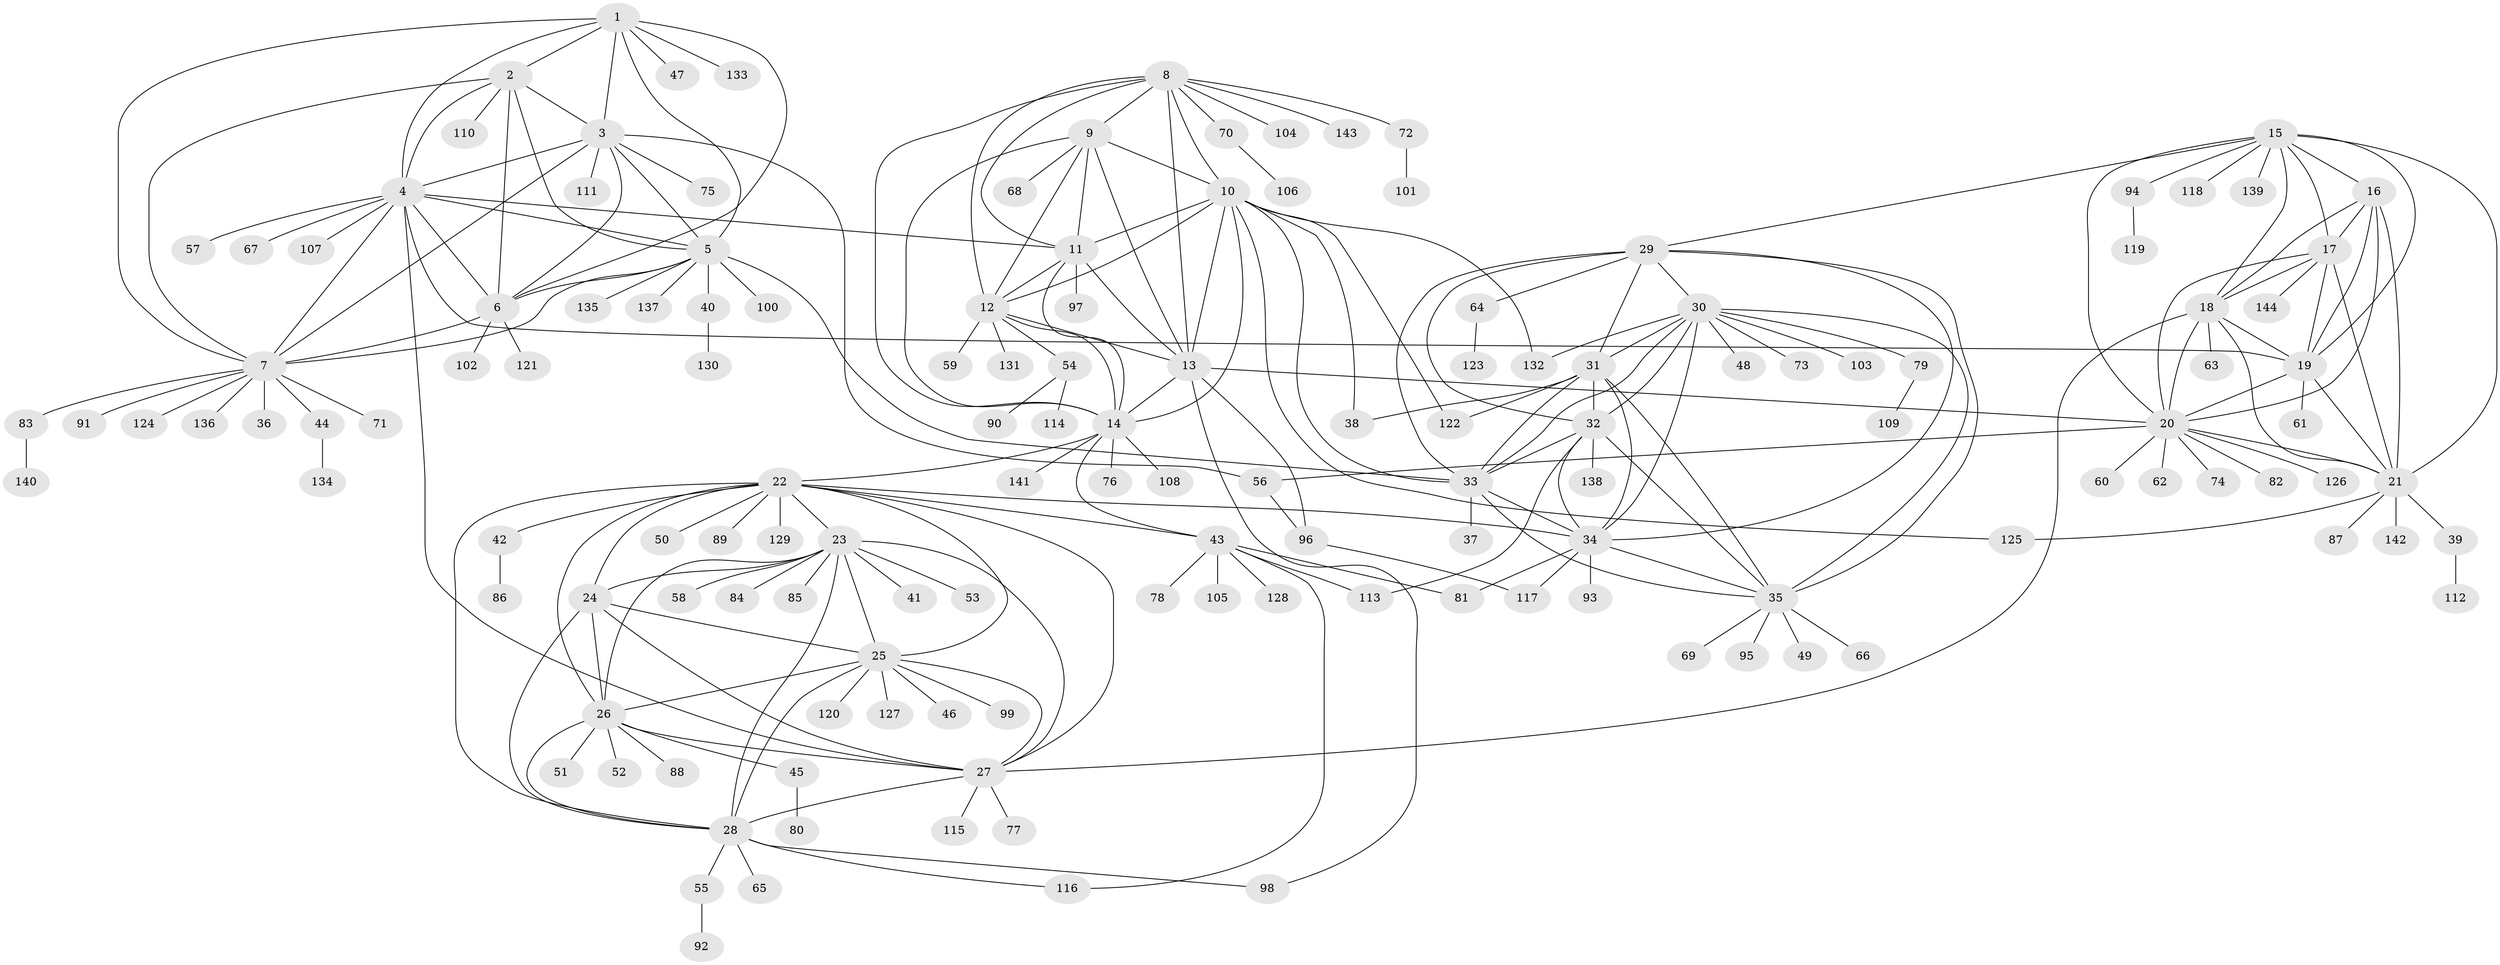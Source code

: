 // Generated by graph-tools (version 1.1) at 2025/26/03/09/25 03:26:47]
// undirected, 144 vertices, 236 edges
graph export_dot {
graph [start="1"]
  node [color=gray90,style=filled];
  1;
  2;
  3;
  4;
  5;
  6;
  7;
  8;
  9;
  10;
  11;
  12;
  13;
  14;
  15;
  16;
  17;
  18;
  19;
  20;
  21;
  22;
  23;
  24;
  25;
  26;
  27;
  28;
  29;
  30;
  31;
  32;
  33;
  34;
  35;
  36;
  37;
  38;
  39;
  40;
  41;
  42;
  43;
  44;
  45;
  46;
  47;
  48;
  49;
  50;
  51;
  52;
  53;
  54;
  55;
  56;
  57;
  58;
  59;
  60;
  61;
  62;
  63;
  64;
  65;
  66;
  67;
  68;
  69;
  70;
  71;
  72;
  73;
  74;
  75;
  76;
  77;
  78;
  79;
  80;
  81;
  82;
  83;
  84;
  85;
  86;
  87;
  88;
  89;
  90;
  91;
  92;
  93;
  94;
  95;
  96;
  97;
  98;
  99;
  100;
  101;
  102;
  103;
  104;
  105;
  106;
  107;
  108;
  109;
  110;
  111;
  112;
  113;
  114;
  115;
  116;
  117;
  118;
  119;
  120;
  121;
  122;
  123;
  124;
  125;
  126;
  127;
  128;
  129;
  130;
  131;
  132;
  133;
  134;
  135;
  136;
  137;
  138;
  139;
  140;
  141;
  142;
  143;
  144;
  1 -- 2;
  1 -- 3;
  1 -- 4;
  1 -- 5;
  1 -- 6;
  1 -- 7;
  1 -- 47;
  1 -- 133;
  2 -- 3;
  2 -- 4;
  2 -- 5;
  2 -- 6;
  2 -- 7;
  2 -- 110;
  3 -- 4;
  3 -- 5;
  3 -- 6;
  3 -- 7;
  3 -- 56;
  3 -- 75;
  3 -- 111;
  4 -- 5;
  4 -- 6;
  4 -- 7;
  4 -- 11;
  4 -- 19;
  4 -- 27;
  4 -- 57;
  4 -- 67;
  4 -- 107;
  5 -- 6;
  5 -- 7;
  5 -- 33;
  5 -- 40;
  5 -- 100;
  5 -- 135;
  5 -- 137;
  6 -- 7;
  6 -- 102;
  6 -- 121;
  7 -- 36;
  7 -- 44;
  7 -- 71;
  7 -- 83;
  7 -- 91;
  7 -- 124;
  7 -- 136;
  8 -- 9;
  8 -- 10;
  8 -- 11;
  8 -- 12;
  8 -- 13;
  8 -- 14;
  8 -- 70;
  8 -- 72;
  8 -- 104;
  8 -- 143;
  9 -- 10;
  9 -- 11;
  9 -- 12;
  9 -- 13;
  9 -- 14;
  9 -- 68;
  10 -- 11;
  10 -- 12;
  10 -- 13;
  10 -- 14;
  10 -- 33;
  10 -- 38;
  10 -- 122;
  10 -- 125;
  10 -- 132;
  11 -- 12;
  11 -- 13;
  11 -- 14;
  11 -- 97;
  12 -- 13;
  12 -- 14;
  12 -- 54;
  12 -- 59;
  12 -- 131;
  13 -- 14;
  13 -- 20;
  13 -- 96;
  13 -- 98;
  14 -- 22;
  14 -- 43;
  14 -- 76;
  14 -- 108;
  14 -- 141;
  15 -- 16;
  15 -- 17;
  15 -- 18;
  15 -- 19;
  15 -- 20;
  15 -- 21;
  15 -- 29;
  15 -- 94;
  15 -- 118;
  15 -- 139;
  16 -- 17;
  16 -- 18;
  16 -- 19;
  16 -- 20;
  16 -- 21;
  17 -- 18;
  17 -- 19;
  17 -- 20;
  17 -- 21;
  17 -- 144;
  18 -- 19;
  18 -- 20;
  18 -- 21;
  18 -- 27;
  18 -- 63;
  19 -- 20;
  19 -- 21;
  19 -- 61;
  20 -- 21;
  20 -- 56;
  20 -- 60;
  20 -- 62;
  20 -- 74;
  20 -- 82;
  20 -- 126;
  21 -- 39;
  21 -- 87;
  21 -- 125;
  21 -- 142;
  22 -- 23;
  22 -- 24;
  22 -- 25;
  22 -- 26;
  22 -- 27;
  22 -- 28;
  22 -- 34;
  22 -- 42;
  22 -- 43;
  22 -- 50;
  22 -- 89;
  22 -- 129;
  23 -- 24;
  23 -- 25;
  23 -- 26;
  23 -- 27;
  23 -- 28;
  23 -- 41;
  23 -- 53;
  23 -- 58;
  23 -- 84;
  23 -- 85;
  24 -- 25;
  24 -- 26;
  24 -- 27;
  24 -- 28;
  25 -- 26;
  25 -- 27;
  25 -- 28;
  25 -- 46;
  25 -- 99;
  25 -- 120;
  25 -- 127;
  26 -- 27;
  26 -- 28;
  26 -- 45;
  26 -- 51;
  26 -- 52;
  26 -- 88;
  27 -- 28;
  27 -- 77;
  27 -- 115;
  28 -- 55;
  28 -- 65;
  28 -- 98;
  28 -- 116;
  29 -- 30;
  29 -- 31;
  29 -- 32;
  29 -- 33;
  29 -- 34;
  29 -- 35;
  29 -- 64;
  30 -- 31;
  30 -- 32;
  30 -- 33;
  30 -- 34;
  30 -- 35;
  30 -- 48;
  30 -- 73;
  30 -- 79;
  30 -- 103;
  30 -- 132;
  31 -- 32;
  31 -- 33;
  31 -- 34;
  31 -- 35;
  31 -- 38;
  31 -- 122;
  32 -- 33;
  32 -- 34;
  32 -- 35;
  32 -- 113;
  32 -- 138;
  33 -- 34;
  33 -- 35;
  33 -- 37;
  34 -- 35;
  34 -- 81;
  34 -- 93;
  34 -- 117;
  35 -- 49;
  35 -- 66;
  35 -- 69;
  35 -- 95;
  39 -- 112;
  40 -- 130;
  42 -- 86;
  43 -- 78;
  43 -- 81;
  43 -- 105;
  43 -- 113;
  43 -- 116;
  43 -- 128;
  44 -- 134;
  45 -- 80;
  54 -- 90;
  54 -- 114;
  55 -- 92;
  56 -- 96;
  64 -- 123;
  70 -- 106;
  72 -- 101;
  79 -- 109;
  83 -- 140;
  94 -- 119;
  96 -- 117;
}

